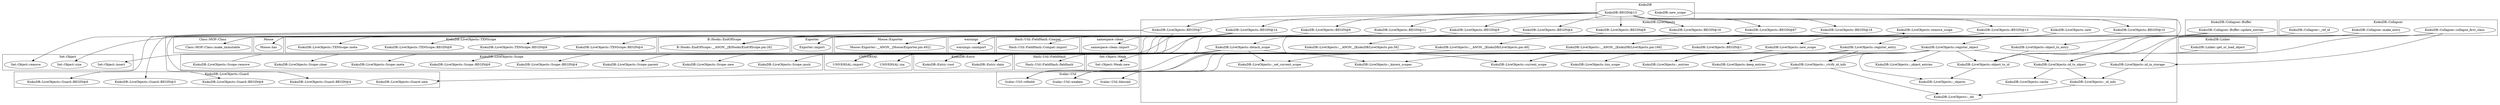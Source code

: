 digraph {
graph [overlap=false]
subgraph cluster_KiokuDB_Linker {
	label="KiokuDB::Linker";
	"KiokuDB::Linker::get_or_load_object";
}
subgraph cluster_KiokuDB_LiveObjects_Guard {
	label="KiokuDB::LiveObjects::Guard";
	"KiokuDB::LiveObjects::Guard::BEGIN@3";
	"KiokuDB::LiveObjects::Guard::BEGIN@8";
	"KiokuDB::LiveObjects::Guard::BEGIN@4";
	"KiokuDB::LiveObjects::Guard::new";
	"KiokuDB::LiveObjects::Guard::BEGIN@6";
}
subgraph cluster_Scalar_Util {
	label="Scalar::Util";
	"Scalar::Util::refaddr";
	"Scalar::Util::blessed";
	"Scalar::Util::weaken";
}
subgraph cluster_KiokuDB_Collapser_Buffer {
	label="KiokuDB::Collapser::Buffer";
	"KiokuDB::Collapser::Buffer::update_entries";
}
subgraph cluster_KiokuDB_LiveObjects {
	label="KiokuDB::LiveObjects";
	"KiokuDB::LiveObjects::BEGIN@14";
	"KiokuDB::LiveObjects::BEGIN@9";
	"KiokuDB::LiveObjects::id_to_object";
	"KiokuDB::LiveObjects::_known_scopes";
	"KiokuDB::LiveObjects::BEGIN@16";
	"KiokuDB::LiveObjects::_ids";
	"KiokuDB::LiveObjects::__ANON__[KiokuDB/LiveObjects.pm:166]";
	"KiokuDB::LiveObjects::_set_current_scope";
	"KiokuDB::LiveObjects::remove_scope";
	"KiokuDB::LiveObjects::__ANON__[KiokuDB/LiveObjects.pm:48]";
	"KiokuDB::LiveObjects::BEGIN@4";
	"KiokuDB::LiveObjects::cache";
	"KiokuDB::LiveObjects::_object_entries";
	"KiokuDB::LiveObjects::BEGIN@1";
	"KiokuDB::LiveObjects::_vivify_id_info";
	"KiokuDB::LiveObjects::_entries";
	"KiokuDB::LiveObjects::__ANON__[KiokuDB/LiveObjects.pm:56]";
	"KiokuDB::LiveObjects::keep_entries";
	"KiokuDB::LiveObjects::_id_info";
	"KiokuDB::LiveObjects::register_entry";
	"KiokuDB::LiveObjects::detach_scope";
	"KiokuDB::LiveObjects::new_scope";
	"KiokuDB::LiveObjects::BEGIN@67";
	"KiokuDB::LiveObjects::object_to_entry";
	"KiokuDB::LiveObjects::BEGIN@11";
	"KiokuDB::LiveObjects::id_in_storage";
	"KiokuDB::LiveObjects::BEGIN@10";
	"KiokuDB::LiveObjects::BEGIN@13";
	"KiokuDB::LiveObjects::new";
	"KiokuDB::LiveObjects::register_object";
	"KiokuDB::LiveObjects::BEGIN@7";
	"KiokuDB::LiveObjects::txn_scope";
	"KiokuDB::LiveObjects::BEGIN@8";
	"KiokuDB::LiveObjects::current_scope";
	"KiokuDB::LiveObjects::BEGIN@18";
	"KiokuDB::LiveObjects::_objects";
	"KiokuDB::LiveObjects::BEGIN@6";
	"KiokuDB::LiveObjects::object_to_id";
}
subgraph cluster_UNIVERSAL {
	label="UNIVERSAL";
	"UNIVERSAL::import";
	"UNIVERSAL::isa";
}
subgraph cluster_namespace_clean {
	label="namespace::clean";
	"namespace::clean::import";
}
subgraph cluster_Set_Object {
	label="Set::Object";
	"Set::Object::insert";
	"Set::Object::remove";
	"Set::Object::size";
}
subgraph cluster_warnings {
	label="warnings";
	"warnings::unimport";
}
subgraph cluster_Class_MOP_Class {
	label="Class::MOP::Class";
	"Class::MOP::Class::make_immutable";
}
subgraph cluster_Moose {
	label="Moose";
	"Moose::has";
}
subgraph cluster_KiokuDB_LiveObjects_Scope {
	label="KiokuDB::LiveObjects::Scope";
	"KiokuDB::LiveObjects::Scope::remove";
	"KiokuDB::LiveObjects::Scope::meta";
	"KiokuDB::LiveObjects::Scope::push";
	"KiokuDB::LiveObjects::Scope::new";
	"KiokuDB::LiveObjects::Scope::parent";
	"KiokuDB::LiveObjects::Scope::clear";
	"KiokuDB::LiveObjects::Scope::BEGIN@6";
	"KiokuDB::LiveObjects::Scope::BEGIN@4";
}
subgraph cluster_Exporter {
	label="Exporter";
	"Exporter::import";
}
subgraph cluster_KiokuDB_Collapser {
	label="KiokuDB::Collapser";
	"KiokuDB::Collapser::collapse_first_class";
	"KiokuDB::Collapser::make_entry";
	"KiokuDB::Collapser::_ref_id";
}
subgraph cluster_Hash_Util_FieldHash {
	label="Hash::Util::FieldHash";
	"Hash::Util::FieldHash::fieldhash";
}
subgraph cluster_KiokuDB_Entry {
	label="KiokuDB::Entry";
	"KiokuDB::Entry::root";
	"KiokuDB::Entry::data";
}
subgraph cluster_Hash_Util_FieldHash_Compat {
	label="Hash::Util::FieldHash::Compat";
	"Hash::Util::FieldHash::Compat::import";
}
subgraph cluster_KiokuDB_LiveObjects_TXNScope {
	label="KiokuDB::LiveObjects::TXNScope";
	"KiokuDB::LiveObjects::TXNScope::BEGIN@8";
	"KiokuDB::LiveObjects::TXNScope::meta";
	"KiokuDB::LiveObjects::TXNScope::BEGIN@4";
	"KiokuDB::LiveObjects::TXNScope::BEGIN@6";
}
subgraph cluster_KiokuDB {
	label="KiokuDB";
	"KiokuDB::BEGIN@13";
	"KiokuDB::new_scope";
}
subgraph cluster_Moose_Exporter {
	label="Moose::Exporter";
	"Moose::Exporter::__ANON__[Moose/Exporter.pm:492]";
}
subgraph cluster_B_Hooks_EndOfScope {
	label="B::Hooks::EndOfScope";
	"B::Hooks::EndOfScope::__ANON__[B/Hooks/EndOfScope.pm:26]";
}
subgraph cluster_Set_Object_Weak {
	label="Set::Object::Weak";
	"Set::Object::Weak::new";
}
"KiokuDB::LiveObjects::remove_scope" -> "KiokuDB::LiveObjects::Scope::clear";
"KiokuDB::LiveObjects::register_object" -> "Scalar::Util::blessed";
"KiokuDB::LiveObjects::BEGIN@7" -> "KiokuDB::LiveObjects::Guard::BEGIN@6";
"KiokuDB::BEGIN@13" -> "KiokuDB::LiveObjects::BEGIN@13";
"KiokuDB::LiveObjects::new_scope" -> "KiokuDB::LiveObjects::_known_scopes";
"KiokuDB::LiveObjects::remove_scope" -> "KiokuDB::LiveObjects::_known_scopes";
"KiokuDB::BEGIN@13" -> "KiokuDB::LiveObjects::BEGIN@10";
"KiokuDB::LiveObjects::id_to_object" -> "KiokuDB::LiveObjects::cache";
"KiokuDB::LiveObjects::__ANON__[KiokuDB/LiveObjects.pm:166]" -> "Set::Object::Weak::new";
"KiokuDB::LiveObjects::BEGIN@7" -> "KiokuDB::LiveObjects::Guard::BEGIN@3";
"KiokuDB::LiveObjects::register_object" -> "KiokuDB::LiveObjects::Scope::push";
"KiokuDB::LiveObjects::new_scope" -> "KiokuDB::LiveObjects::_set_current_scope";
"KiokuDB::LiveObjects::detach_scope" -> "KiokuDB::LiveObjects::_set_current_scope";
"KiokuDB::LiveObjects::BEGIN@7" -> "UNIVERSAL::import";
"KiokuDB::LiveObjects::BEGIN@13" -> "UNIVERSAL::import";
"KiokuDB::LiveObjects::BEGIN@14" -> "UNIVERSAL::import";
"KiokuDB::LiveObjects::BEGIN@7" -> "KiokuDB::LiveObjects::Guard::BEGIN@8";
"KiokuDB::LiveObjects::new" -> "KiokuDB::LiveObjects::__ANON__[KiokuDB/LiveObjects.pm:166]";
"KiokuDB::LiveObjects::BEGIN@14" -> "Moose::has";
"KiokuDB::LiveObjects::BEGIN@13" -> "Moose::has";
"KiokuDB::LiveObjects::new_scope" -> "Set::Object::insert";
"KiokuDB::LiveObjects::register_entry" -> "KiokuDB::LiveObjects::txn_scope";
"KiokuDB::LiveObjects::Scope::remove" -> "KiokuDB::LiveObjects::remove_scope";
"KiokuDB::LiveObjects::BEGIN@13" -> "KiokuDB::LiveObjects::Scope::meta";
"KiokuDB::BEGIN@13" -> "KiokuDB::LiveObjects::BEGIN@7";
"KiokuDB::LiveObjects::new_scope" -> "KiokuDB::LiveObjects::current_scope";
"KiokuDB::LiveObjects::detach_scope" -> "KiokuDB::LiveObjects::current_scope";
"KiokuDB::LiveObjects::register_object" -> "KiokuDB::LiveObjects::current_scope";
"KiokuDB::LiveObjects::object_to_id" -> "KiokuDB::LiveObjects::_objects";
"KiokuDB::LiveObjects::register_object" -> "KiokuDB::LiveObjects::_objects";
"KiokuDB::BEGIN@13" -> "KiokuDB::LiveObjects::BEGIN@67";
"KiokuDB::BEGIN@13" -> "KiokuDB::LiveObjects::BEGIN@14";
"KiokuDB::LiveObjects::remove_scope" -> "KiokuDB::LiveObjects::detach_scope";
"KiokuDB::LiveObjects::BEGIN@18" -> "namespace::clean::import";
"KiokuDB::LiveObjects::_id_info" -> "KiokuDB::LiveObjects::_ids";
"KiokuDB::LiveObjects::_vivify_id_info" -> "KiokuDB::LiveObjects::_ids";
"KiokuDB::LiveObjects::remove_scope" -> "Set::Object::remove";
"KiokuDB::BEGIN@13" -> "KiokuDB::LiveObjects::BEGIN@9";
"KiokuDB::LiveObjects::detach_scope" -> "KiokuDB::LiveObjects::Scope::parent";
"KiokuDB::LiveObjects::BEGIN@7" -> "B::Hooks::EndOfScope::__ANON__[B/Hooks/EndOfScope.pm:26]";
"KiokuDB::LiveObjects::BEGIN@14" -> "B::Hooks::EndOfScope::__ANON__[B/Hooks/EndOfScope.pm:26]";
"KiokuDB::LiveObjects::BEGIN@13" -> "B::Hooks::EndOfScope::__ANON__[B/Hooks/EndOfScope.pm:26]";
"KiokuDB::LiveObjects::BEGIN@4" -> "Moose::Exporter::__ANON__[Moose/Exporter.pm:492]";
"KiokuDB::LiveObjects::BEGIN@16" -> "Moose::Exporter::__ANON__[Moose/Exporter.pm:492]";
"KiokuDB::LiveObjects::BEGIN@13" -> "KiokuDB::LiveObjects::Scope::BEGIN@4";
"KiokuDB::Collapser::make_entry" -> "KiokuDB::LiveObjects::object_to_entry";
"KiokuDB::LiveObjects::register_entry" -> "KiokuDB::LiveObjects::_entries";
"KiokuDB::LiveObjects::new_scope" -> "KiokuDB::LiveObjects::Scope::new";
"KiokuDB::LiveObjects::BEGIN@11" -> "Exporter::import";
"KiokuDB::LiveObjects::BEGIN@6" -> "Exporter::import";
"KiokuDB::LiveObjects::BEGIN@9" -> "Exporter::import";
"KiokuDB::LiveObjects::BEGIN@8" -> "Exporter::import";
"KiokuDB::BEGIN@13" -> "KiokuDB::LiveObjects::BEGIN@4";
"KiokuDB::Collapser::Buffer::update_entries" -> "KiokuDB::LiveObjects::object_to_id";
"KiokuDB::Collapser::collapse_first_class" -> "KiokuDB::LiveObjects::object_to_id";
"KiokuDB::LiveObjects::object_to_entry" -> "KiokuDB::LiveObjects::object_to_id";
"KiokuDB::LiveObjects::register_object" -> "KiokuDB::LiveObjects::object_to_id";
"KiokuDB::Collapser::_ref_id" -> "KiokuDB::LiveObjects::object_to_id";
"KiokuDB::LiveObjects::BEGIN@13" -> "KiokuDB::LiveObjects::Scope::BEGIN@6";
"KiokuDB::BEGIN@13" -> "KiokuDB::LiveObjects::BEGIN@18";
"KiokuDB::LiveObjects::BEGIN@67" -> "warnings::unimport";
"KiokuDB::LiveObjects::register_entry" -> "KiokuDB::LiveObjects::keep_entries";
"KiokuDB::LiveObjects::register_object" -> "KiokuDB::LiveObjects::keep_entries";
"KiokuDB::Collapser::Buffer::update_entries" -> "KiokuDB::LiveObjects::register_entry";
"KiokuDB::LiveObjects::BEGIN@14" -> "KiokuDB::LiveObjects::TXNScope::meta";
"KiokuDB::BEGIN@13" -> "KiokuDB::LiveObjects::BEGIN@11";
"KiokuDB::BEGIN@13" -> "KiokuDB::LiveObjects::BEGIN@16";
"KiokuDB::LiveObjects::BEGIN@14" -> "Class::MOP::Class::make_immutable";
"KiokuDB::LiveObjects::BEGIN@13" -> "Class::MOP::Class::make_immutable";
"KiokuDB::LiveObjects::_vivify_id_info" -> "Scalar::Util::weaken";
"KiokuDB::LiveObjects::register_entry" -> "Scalar::Util::weaken";
"KiokuDB::LiveObjects::register_object" -> "Scalar::Util::weaken";
"KiokuDB::LiveObjects::register_entry" -> "KiokuDB::LiveObjects::_vivify_id_info";
"KiokuDB::LiveObjects::register_object" -> "KiokuDB::LiveObjects::_vivify_id_info";
"KiokuDB::LiveObjects::register_entry" -> "UNIVERSAL::isa";
"KiokuDB::LiveObjects::register_object" -> "UNIVERSAL::isa";
"KiokuDB::LiveObjects::register_entry" -> "KiokuDB::Entry::root";
"KiokuDB::Collapser::collapse_first_class" -> "KiokuDB::LiveObjects::id_to_object";
"KiokuDB::Linker::get_or_load_object" -> "KiokuDB::LiveObjects::id_to_object";
"KiokuDB::LiveObjects::register_object" -> "KiokuDB::LiveObjects::id_to_object";
"KiokuDB::LiveObjects::BEGIN@14" -> "KiokuDB::LiveObjects::TXNScope::BEGIN@6";
"KiokuDB::LiveObjects::BEGIN@14" -> "KiokuDB::LiveObjects::TXNScope::BEGIN@8";
"KiokuDB::LiveObjects::BEGIN@8" -> "Hash::Util::FieldHash::Compat::import";
"KiokuDB::BEGIN@13" -> "KiokuDB::LiveObjects::BEGIN@6";
"KiokuDB::LiveObjects::new" -> "KiokuDB::LiveObjects::__ANON__[KiokuDB/LiveObjects.pm:48]";
"KiokuDB::LiveObjects::BEGIN@10" -> "KiokuDB::LiveObjects::BEGIN@1";
"KiokuDB::LiveObjects::remove_scope" -> "Set::Object::size";
"KiokuDB::LiveObjects::register_object" -> "KiokuDB::Entry::data";
"KiokuDB::LiveObjects::id_in_storage" -> "KiokuDB::LiveObjects::_id_info";
"KiokuDB::LiveObjects::id_to_object" -> "KiokuDB::LiveObjects::_id_info";
"KiokuDB::new_scope" -> "KiokuDB::LiveObjects::new_scope";
"KiokuDB::LiveObjects::detach_scope" -> "Scalar::Util::refaddr";
"KiokuDB::LiveObjects::register_object" -> "Scalar::Util::refaddr";
"KiokuDB::LiveObjects::__ANON__[KiokuDB/LiveObjects.pm:48]" -> "Hash::Util::FieldHash::fieldhash";
"KiokuDB::LiveObjects::BEGIN@14" -> "KiokuDB::LiveObjects::TXNScope::BEGIN@4";
"KiokuDB::Collapser::make_entry" -> "KiokuDB::LiveObjects::id_in_storage";
"KiokuDB::Collapser::collapse_first_class" -> "KiokuDB::LiveObjects::id_in_storage";
"KiokuDB::LiveObjects::_vivify_id_info" -> "KiokuDB::LiveObjects::Guard::new";
"KiokuDB::Collapser::Buffer::update_entries" -> "KiokuDB::LiveObjects::register_object";
"KiokuDB::LiveObjects::register_object" -> "KiokuDB::LiveObjects::_object_entries";
"KiokuDB::LiveObjects::new" -> "KiokuDB::LiveObjects::__ANON__[KiokuDB/LiveObjects.pm:56]";
"KiokuDB::BEGIN@13" -> "KiokuDB::LiveObjects::BEGIN@8";
"KiokuDB::LiveObjects::BEGIN@7" -> "KiokuDB::LiveObjects::Guard::BEGIN@4";
}
